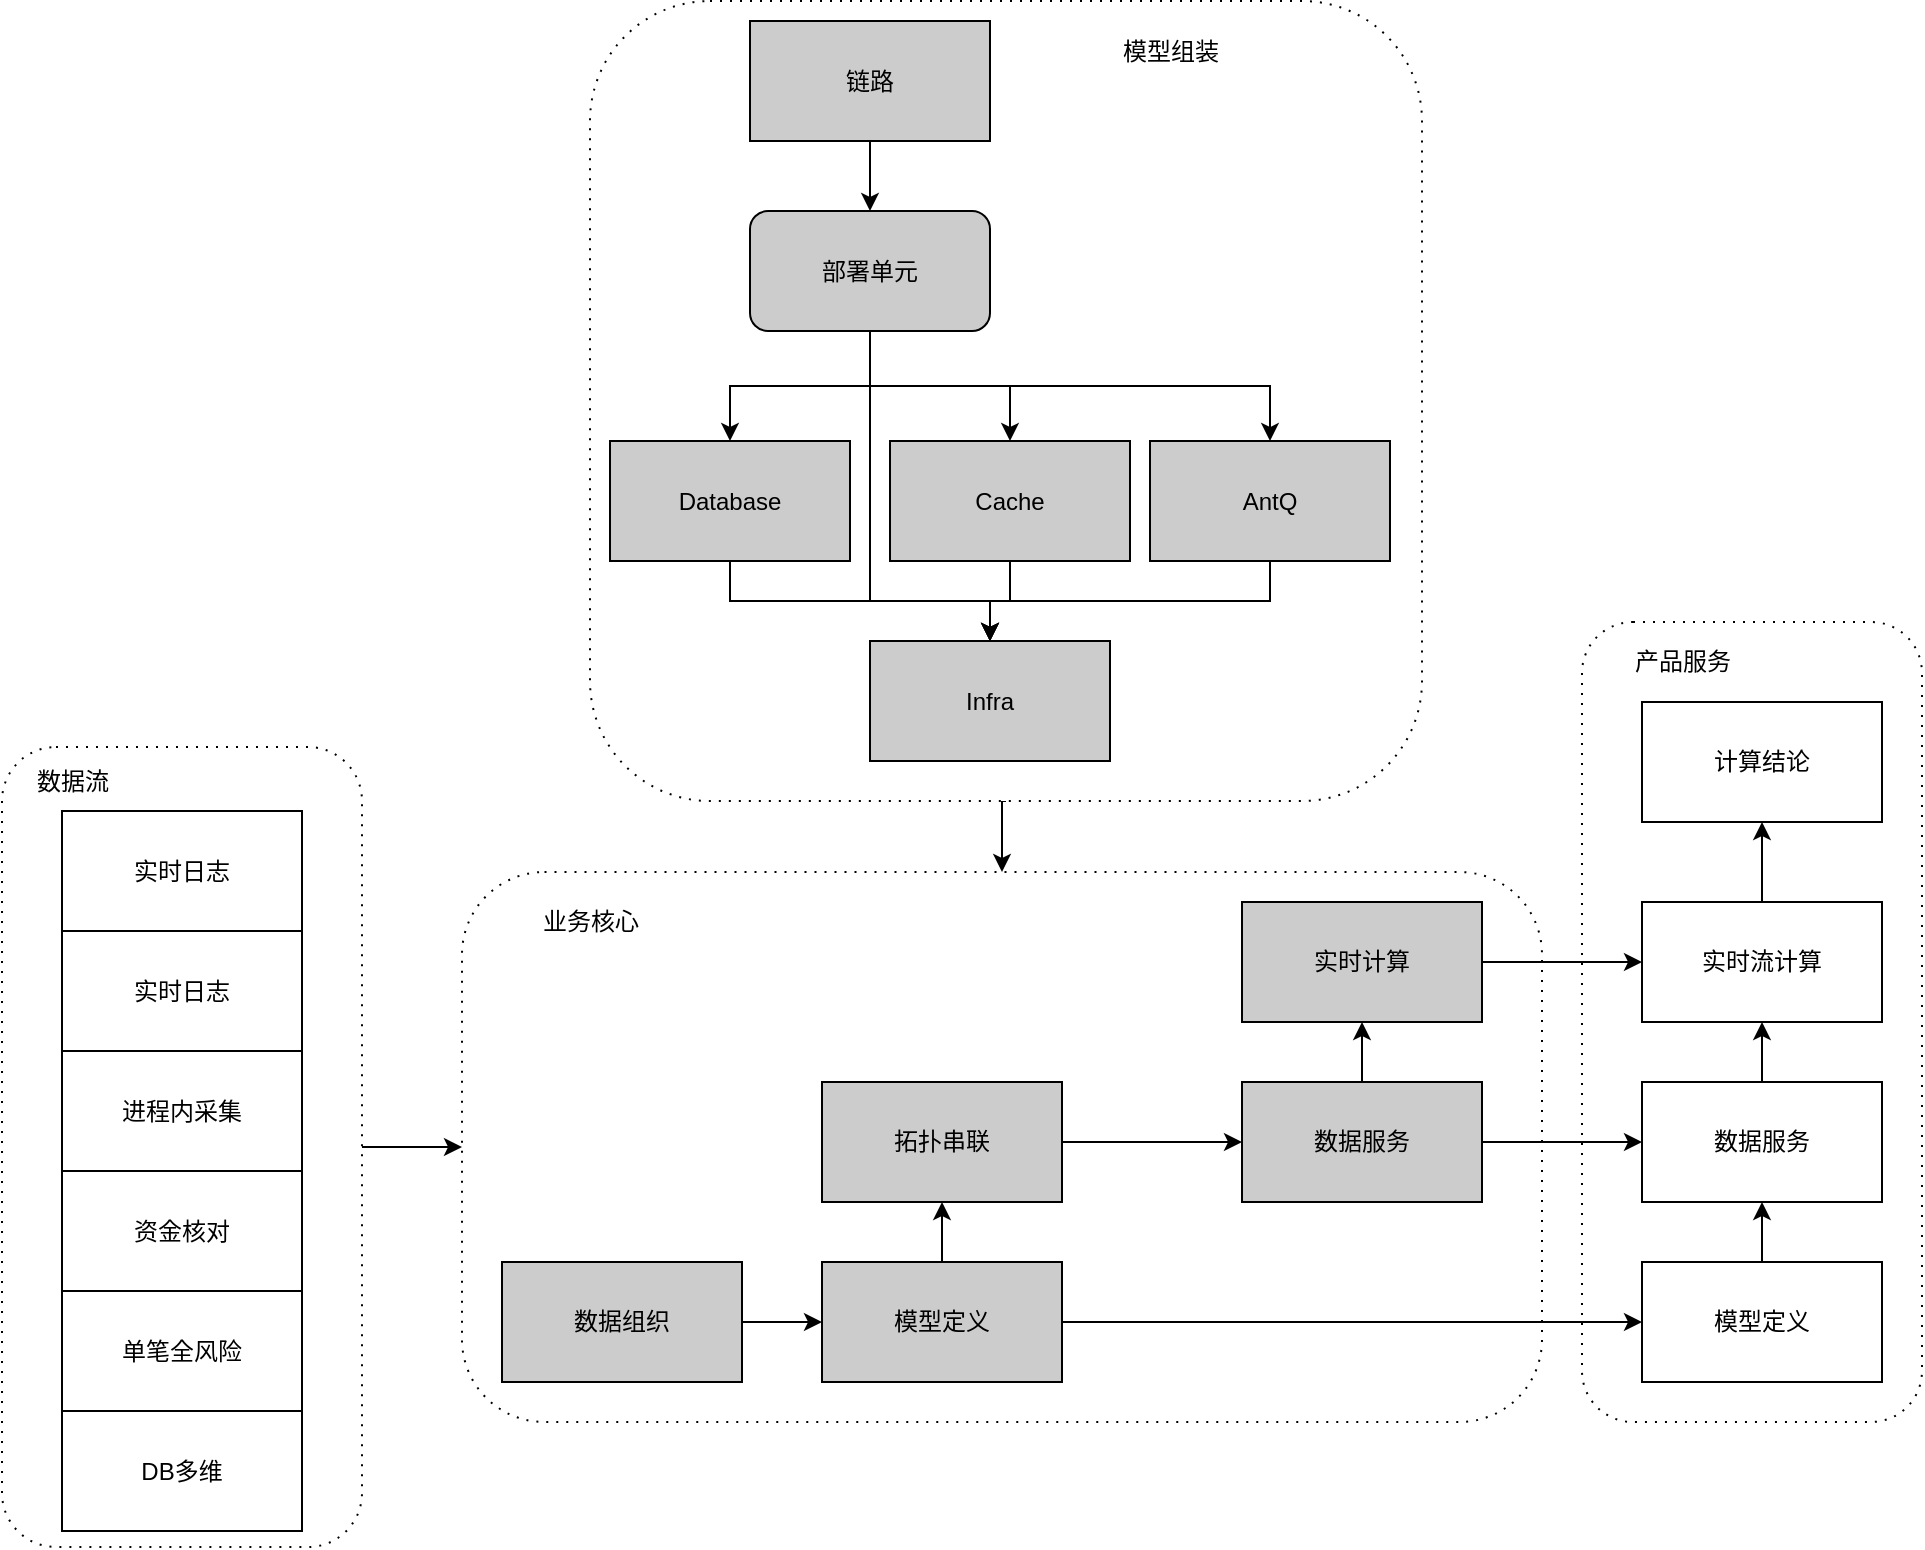 <mxfile version="14.4.7" type="github">
  <diagram id="4Ju_CABuPUIWSEjYzrBO" name="Page-1">
    <mxGraphModel dx="1565" dy="868" grid="1" gridSize="10" guides="1" tooltips="1" connect="1" arrows="1" fold="1" page="1" pageScale="1" pageWidth="827" pageHeight="1169" math="0" shadow="0">
      <root>
        <mxCell id="0" />
        <mxCell id="1" parent="0" />
        <mxCell id="wZgGYjiPoPZgX4dvLE2r-19" value="" style="shape=ext;rounded=1;html=1;whiteSpace=wrap;dashed=1;dashPattern=1 4;" vertex="1" parent="1">
          <mxGeometry x="910" y="470" width="170" height="400" as="geometry" />
        </mxCell>
        <mxCell id="wZgGYjiPoPZgX4dvLE2r-18" value="" style="shape=ext;rounded=1;html=1;whiteSpace=wrap;dashed=1;dashPattern=1 4;" vertex="1" parent="1">
          <mxGeometry x="350" y="595" width="540" height="275" as="geometry" />
        </mxCell>
        <mxCell id="wZgGYjiPoPZgX4dvLE2r-23" style="edgeStyle=orthogonalEdgeStyle;rounded=0;orthogonalLoop=1;jettySize=auto;html=1;exitX=1;exitY=0.5;exitDx=0;exitDy=0;entryX=0;entryY=0.5;entryDx=0;entryDy=0;" edge="1" parent="1" source="wZgGYjiPoPZgX4dvLE2r-17" target="wZgGYjiPoPZgX4dvLE2r-18">
          <mxGeometry relative="1" as="geometry" />
        </mxCell>
        <mxCell id="wZgGYjiPoPZgX4dvLE2r-17" value="" style="shape=ext;rounded=1;html=1;whiteSpace=wrap;dashed=1;dashPattern=1 4;" vertex="1" parent="1">
          <mxGeometry x="120" y="532.5" width="180" height="400" as="geometry" />
        </mxCell>
        <mxCell id="wZgGYjiPoPZgX4dvLE2r-24" style="edgeStyle=orthogonalEdgeStyle;rounded=0;orthogonalLoop=1;jettySize=auto;html=1;exitX=0.5;exitY=1;exitDx=0;exitDy=0;entryX=0.5;entryY=0;entryDx=0;entryDy=0;" edge="1" parent="1" source="O32i_MgARscnzORiwziN-19" target="wZgGYjiPoPZgX4dvLE2r-18">
          <mxGeometry relative="1" as="geometry">
            <mxPoint x="614" y="570" as="targetPoint" />
          </mxGeometry>
        </mxCell>
        <mxCell id="O32i_MgARscnzORiwziN-19" value="" style="shape=ext;rounded=1;html=1;whiteSpace=wrap;dashed=1;dashPattern=1 4;" parent="1" vertex="1">
          <mxGeometry x="414" y="159.5" width="416" height="400" as="geometry" />
        </mxCell>
        <mxCell id="O32i_MgARscnzORiwziN-63" style="edgeStyle=none;rounded=0;orthogonalLoop=1;jettySize=auto;html=1;exitX=0.5;exitY=0;exitDx=0;exitDy=0;entryX=0.5;entryY=1;entryDx=0;entryDy=0;fillColor=#CCCCCC;" parent="1" source="O32i_MgARscnzORiwziN-7" target="O32i_MgARscnzORiwziN-18" edge="1">
          <mxGeometry relative="1" as="geometry">
            <mxPoint x="590" y="770" as="sourcePoint" />
          </mxGeometry>
        </mxCell>
        <mxCell id="wZgGYjiPoPZgX4dvLE2r-9" value="" style="edgeStyle=orthogonalEdgeStyle;rounded=0;orthogonalLoop=1;jettySize=auto;html=1;" edge="1" parent="1" source="O32i_MgARscnzORiwziN-7" target="wZgGYjiPoPZgX4dvLE2r-8">
          <mxGeometry relative="1" as="geometry" />
        </mxCell>
        <mxCell id="O32i_MgARscnzORiwziN-7" value="模型定义" style="rounded=0;whiteSpace=wrap;html=1;fillColor=#CCCCCC;" parent="1" vertex="1">
          <mxGeometry x="530" y="790" width="120" height="60" as="geometry" />
        </mxCell>
        <mxCell id="O32i_MgARscnzORiwziN-49" style="rounded=0;orthogonalLoop=1;jettySize=auto;html=1;exitX=0.5;exitY=1;exitDx=0;exitDy=0;fillColor=#CCCCCC;entryX=0.5;entryY=0;entryDx=0;entryDy=0;edgeStyle=orthogonalEdgeStyle;" parent="1" source="O32i_MgARscnzORiwziN-8" target="O32i_MgARscnzORiwziN-16" edge="1">
          <mxGeometry relative="1" as="geometry" />
        </mxCell>
        <mxCell id="O32i_MgARscnzORiwziN-8" value="链路" style="rounded=0;whiteSpace=wrap;html=1;fillColor=#CCCCCC;" parent="1" vertex="1">
          <mxGeometry x="494" y="169.5" width="120" height="60" as="geometry" />
        </mxCell>
        <mxCell id="O32i_MgARscnzORiwziN-9" value="实时日志" style="rounded=0;whiteSpace=wrap;html=1;fillColor=none;" parent="1" vertex="1">
          <mxGeometry x="150" y="624.5" width="120" height="60" as="geometry" />
        </mxCell>
        <mxCell id="O32i_MgARscnzORiwziN-10" value="资金核对" style="rounded=0;whiteSpace=wrap;html=1;fillColor=none;" parent="1" vertex="1">
          <mxGeometry x="150" y="744.5" width="120" height="60" as="geometry" />
        </mxCell>
        <mxCell id="O32i_MgARscnzORiwziN-11" value="单笔全风险" style="rounded=0;whiteSpace=wrap;html=1;fillColor=none;" parent="1" vertex="1">
          <mxGeometry x="150" y="804.5" width="120" height="60" as="geometry" />
        </mxCell>
        <mxCell id="O32i_MgARscnzORiwziN-59" style="rounded=0;orthogonalLoop=1;jettySize=auto;html=1;exitX=0.5;exitY=1;exitDx=0;exitDy=0;entryX=0.5;entryY=0;entryDx=0;entryDy=0;fillColor=#CCCCCC;edgeStyle=orthogonalEdgeStyle;" parent="1" source="O32i_MgARscnzORiwziN-12" target="O32i_MgARscnzORiwziN-15" edge="1">
          <mxGeometry relative="1" as="geometry" />
        </mxCell>
        <mxCell id="O32i_MgARscnzORiwziN-12" value="Database" style="rounded=0;whiteSpace=wrap;html=1;fillColor=#CCCCCC;" parent="1" vertex="1">
          <mxGeometry x="424" y="379.5" width="120" height="60" as="geometry" />
        </mxCell>
        <mxCell id="O32i_MgARscnzORiwziN-60" style="rounded=0;orthogonalLoop=1;jettySize=auto;html=1;exitX=0.5;exitY=1;exitDx=0;exitDy=0;entryX=0.5;entryY=0;entryDx=0;entryDy=0;fillColor=#CCCCCC;edgeStyle=orthogonalEdgeStyle;" parent="1" source="O32i_MgARscnzORiwziN-13" target="O32i_MgARscnzORiwziN-15" edge="1">
          <mxGeometry relative="1" as="geometry" />
        </mxCell>
        <mxCell id="O32i_MgARscnzORiwziN-13" value="Cache" style="rounded=0;whiteSpace=wrap;html=1;fillColor=#CCCCCC;" parent="1" vertex="1">
          <mxGeometry x="564" y="379.5" width="120" height="60" as="geometry" />
        </mxCell>
        <mxCell id="O32i_MgARscnzORiwziN-61" style="rounded=0;orthogonalLoop=1;jettySize=auto;html=1;exitX=0.5;exitY=1;exitDx=0;exitDy=0;entryX=0.5;entryY=0;entryDx=0;entryDy=0;fillColor=#CCCCCC;edgeStyle=orthogonalEdgeStyle;" parent="1" source="O32i_MgARscnzORiwziN-14" target="O32i_MgARscnzORiwziN-15" edge="1">
          <mxGeometry relative="1" as="geometry" />
        </mxCell>
        <mxCell id="O32i_MgARscnzORiwziN-14" value="AntQ" style="rounded=0;whiteSpace=wrap;html=1;fillColor=#CCCCCC;" parent="1" vertex="1">
          <mxGeometry x="694" y="379.5" width="120" height="60" as="geometry" />
        </mxCell>
        <mxCell id="O32i_MgARscnzORiwziN-15" value="Infra" style="rounded=0;whiteSpace=wrap;html=1;fillColor=#CCCCCC;" parent="1" vertex="1">
          <mxGeometry x="554" y="479.5" width="120" height="60" as="geometry" />
        </mxCell>
        <mxCell id="O32i_MgARscnzORiwziN-55" style="rounded=0;orthogonalLoop=1;jettySize=auto;html=1;exitX=0.5;exitY=1;exitDx=0;exitDy=0;entryX=0.5;entryY=0;entryDx=0;entryDy=0;edgeStyle=orthogonalEdgeStyle;" parent="1" source="O32i_MgARscnzORiwziN-16" target="O32i_MgARscnzORiwziN-12" edge="1">
          <mxGeometry relative="1" as="geometry" />
        </mxCell>
        <mxCell id="O32i_MgARscnzORiwziN-58" style="rounded=0;orthogonalLoop=1;jettySize=auto;html=1;exitX=0.5;exitY=1;exitDx=0;exitDy=0;entryX=0.5;entryY=0;entryDx=0;entryDy=0;edgeStyle=orthogonalEdgeStyle;" parent="1" source="O32i_MgARscnzORiwziN-16" target="O32i_MgARscnzORiwziN-15" edge="1">
          <mxGeometry relative="1" as="geometry">
            <Array as="points">
              <mxPoint x="554" y="459.5" />
              <mxPoint x="614" y="459.5" />
            </Array>
          </mxGeometry>
        </mxCell>
        <mxCell id="O32i_MgARscnzORiwziN-135" style="edgeStyle=orthogonalEdgeStyle;rounded=0;orthogonalLoop=1;jettySize=auto;html=1;exitX=0.5;exitY=1;exitDx=0;exitDy=0;entryX=0.5;entryY=0;entryDx=0;entryDy=0;fillColor=#E6E6E6;" parent="1" source="O32i_MgARscnzORiwziN-16" target="O32i_MgARscnzORiwziN-14" edge="1">
          <mxGeometry relative="1" as="geometry" />
        </mxCell>
        <mxCell id="O32i_MgARscnzORiwziN-136" style="edgeStyle=orthogonalEdgeStyle;rounded=0;orthogonalLoop=1;jettySize=auto;html=1;exitX=0.5;exitY=1;exitDx=0;exitDy=0;entryX=0.5;entryY=0;entryDx=0;entryDy=0;fillColor=#E6E6E6;" parent="1" source="O32i_MgARscnzORiwziN-16" target="O32i_MgARscnzORiwziN-13" edge="1">
          <mxGeometry relative="1" as="geometry" />
        </mxCell>
        <mxCell id="O32i_MgARscnzORiwziN-16" value="部署单元" style="rounded=1;whiteSpace=wrap;html=1;fillColor=#CCCCCC;" parent="1" vertex="1">
          <mxGeometry x="494" y="264.5" width="120" height="60" as="geometry" />
        </mxCell>
        <mxCell id="O32i_MgARscnzORiwziN-62" style="edgeStyle=none;rounded=0;orthogonalLoop=1;jettySize=auto;html=1;exitX=1;exitY=0.5;exitDx=0;exitDy=0;fillColor=#CCCCCC;" parent="1" source="O32i_MgARscnzORiwziN-17" target="O32i_MgARscnzORiwziN-7" edge="1">
          <mxGeometry relative="1" as="geometry" />
        </mxCell>
        <mxCell id="O32i_MgARscnzORiwziN-17" value="数据组织" style="rounded=0;whiteSpace=wrap;html=1;fillColor=#CCCCCC;" parent="1" vertex="1">
          <mxGeometry x="370" y="790" width="120" height="60" as="geometry" />
        </mxCell>
        <mxCell id="O32i_MgARscnzORiwziN-64" style="edgeStyle=none;rounded=0;orthogonalLoop=1;jettySize=auto;html=1;exitX=1;exitY=0.5;exitDx=0;exitDy=0;entryX=0;entryY=0.5;entryDx=0;entryDy=0;fillColor=#CCCCCC;" parent="1" source="O32i_MgARscnzORiwziN-18" target="O32i_MgARscnzORiwziN-20" edge="1">
          <mxGeometry relative="1" as="geometry" />
        </mxCell>
        <mxCell id="O32i_MgARscnzORiwziN-18" value="拓扑串联" style="rounded=0;whiteSpace=wrap;html=1;fillColor=#CCCCCC;" parent="1" vertex="1">
          <mxGeometry x="530" y="700" width="120" height="60" as="geometry" />
        </mxCell>
        <mxCell id="wZgGYjiPoPZgX4dvLE2r-4" value="" style="edgeStyle=orthogonalEdgeStyle;rounded=0;orthogonalLoop=1;jettySize=auto;html=1;" edge="1" parent="1" source="O32i_MgARscnzORiwziN-20" target="wZgGYjiPoPZgX4dvLE2r-3">
          <mxGeometry relative="1" as="geometry" />
        </mxCell>
        <mxCell id="wZgGYjiPoPZgX4dvLE2r-7" value="" style="edgeStyle=orthogonalEdgeStyle;rounded=0;orthogonalLoop=1;jettySize=auto;html=1;" edge="1" parent="1" source="O32i_MgARscnzORiwziN-20" target="wZgGYjiPoPZgX4dvLE2r-6">
          <mxGeometry relative="1" as="geometry" />
        </mxCell>
        <mxCell id="O32i_MgARscnzORiwziN-20" value="数据服务" style="rounded=0;whiteSpace=wrap;html=1;fillColor=#CCCCCC;" parent="1" vertex="1">
          <mxGeometry x="740" y="700" width="120" height="60" as="geometry" />
        </mxCell>
        <mxCell id="O32i_MgARscnzORiwziN-120" value="模型组装" style="text;html=1;align=center;verticalAlign=middle;resizable=0;points=[];autosize=1;" parent="1" vertex="1">
          <mxGeometry x="674" y="175" width="60" height="20" as="geometry" />
        </mxCell>
        <mxCell id="O32i_MgARscnzORiwziN-131" value="进程内采集" style="rounded=1;whiteSpace=wrap;html=1;fillColor=none;arcSize=0;" parent="1" vertex="1">
          <mxGeometry x="150" y="684.5" width="120" height="60" as="geometry" />
        </mxCell>
        <mxCell id="O32i_MgARscnzORiwziN-133" value="DB多维" style="rounded=1;whiteSpace=wrap;html=1;fillColor=none;arcSize=0;" parent="1" vertex="1">
          <mxGeometry x="150" y="864.5" width="120" height="60" as="geometry" />
        </mxCell>
        <mxCell id="wZgGYjiPoPZgX4dvLE2r-11" value="" style="edgeStyle=orthogonalEdgeStyle;rounded=0;orthogonalLoop=1;jettySize=auto;html=1;" edge="1" parent="1" source="wZgGYjiPoPZgX4dvLE2r-3" target="wZgGYjiPoPZgX4dvLE2r-10">
          <mxGeometry relative="1" as="geometry" />
        </mxCell>
        <mxCell id="wZgGYjiPoPZgX4dvLE2r-3" value="实时计算" style="rounded=0;whiteSpace=wrap;html=1;fillColor=#CCCCCC;" vertex="1" parent="1">
          <mxGeometry x="740" y="610" width="120" height="60" as="geometry" />
        </mxCell>
        <mxCell id="wZgGYjiPoPZgX4dvLE2r-5" value="实时日志" style="rounded=0;whiteSpace=wrap;html=1;fillColor=none;" vertex="1" parent="1">
          <mxGeometry x="150" y="564.5" width="120" height="60" as="geometry" />
        </mxCell>
        <mxCell id="wZgGYjiPoPZgX4dvLE2r-14" value="" style="edgeStyle=orthogonalEdgeStyle;rounded=0;orthogonalLoop=1;jettySize=auto;html=1;" edge="1" parent="1" source="wZgGYjiPoPZgX4dvLE2r-6" target="wZgGYjiPoPZgX4dvLE2r-10">
          <mxGeometry relative="1" as="geometry" />
        </mxCell>
        <mxCell id="wZgGYjiPoPZgX4dvLE2r-6" value="数据服务" style="rounded=0;whiteSpace=wrap;html=1;fillColor=none;" vertex="1" parent="1">
          <mxGeometry x="940" y="700" width="120" height="60" as="geometry" />
        </mxCell>
        <mxCell id="wZgGYjiPoPZgX4dvLE2r-16" style="edgeStyle=orthogonalEdgeStyle;rounded=0;orthogonalLoop=1;jettySize=auto;html=1;exitX=0.5;exitY=0;exitDx=0;exitDy=0;entryX=0.5;entryY=1;entryDx=0;entryDy=0;" edge="1" parent="1" source="wZgGYjiPoPZgX4dvLE2r-8" target="wZgGYjiPoPZgX4dvLE2r-6">
          <mxGeometry relative="1" as="geometry" />
        </mxCell>
        <mxCell id="wZgGYjiPoPZgX4dvLE2r-8" value="模型定义" style="rounded=0;whiteSpace=wrap;html=1;fillColor=none;" vertex="1" parent="1">
          <mxGeometry x="940" y="790" width="120" height="60" as="geometry" />
        </mxCell>
        <mxCell id="wZgGYjiPoPZgX4dvLE2r-13" value="" style="edgeStyle=orthogonalEdgeStyle;rounded=0;orthogonalLoop=1;jettySize=auto;html=1;" edge="1" parent="1" source="wZgGYjiPoPZgX4dvLE2r-10" target="wZgGYjiPoPZgX4dvLE2r-12">
          <mxGeometry relative="1" as="geometry" />
        </mxCell>
        <mxCell id="wZgGYjiPoPZgX4dvLE2r-10" value="实时流计算" style="rounded=0;whiteSpace=wrap;html=1;fillColor=none;" vertex="1" parent="1">
          <mxGeometry x="940" y="610" width="120" height="60" as="geometry" />
        </mxCell>
        <mxCell id="wZgGYjiPoPZgX4dvLE2r-12" value="计算结论" style="rounded=0;whiteSpace=wrap;html=1;fillColor=none;" vertex="1" parent="1">
          <mxGeometry x="940" y="510" width="120" height="60" as="geometry" />
        </mxCell>
        <mxCell id="wZgGYjiPoPZgX4dvLE2r-20" value="产品服务" style="text;html=1;align=center;verticalAlign=middle;resizable=0;points=[];autosize=1;" vertex="1" parent="1">
          <mxGeometry x="930" y="480" width="60" height="20" as="geometry" />
        </mxCell>
        <mxCell id="wZgGYjiPoPZgX4dvLE2r-21" value="业务核心" style="text;html=1;align=center;verticalAlign=middle;resizable=0;points=[];autosize=1;" vertex="1" parent="1">
          <mxGeometry x="384" y="610" width="60" height="20" as="geometry" />
        </mxCell>
        <mxCell id="wZgGYjiPoPZgX4dvLE2r-22" value="数据流" style="text;html=1;align=center;verticalAlign=middle;resizable=0;points=[];autosize=1;" vertex="1" parent="1">
          <mxGeometry x="130" y="539.5" width="50" height="20" as="geometry" />
        </mxCell>
      </root>
    </mxGraphModel>
  </diagram>
</mxfile>
